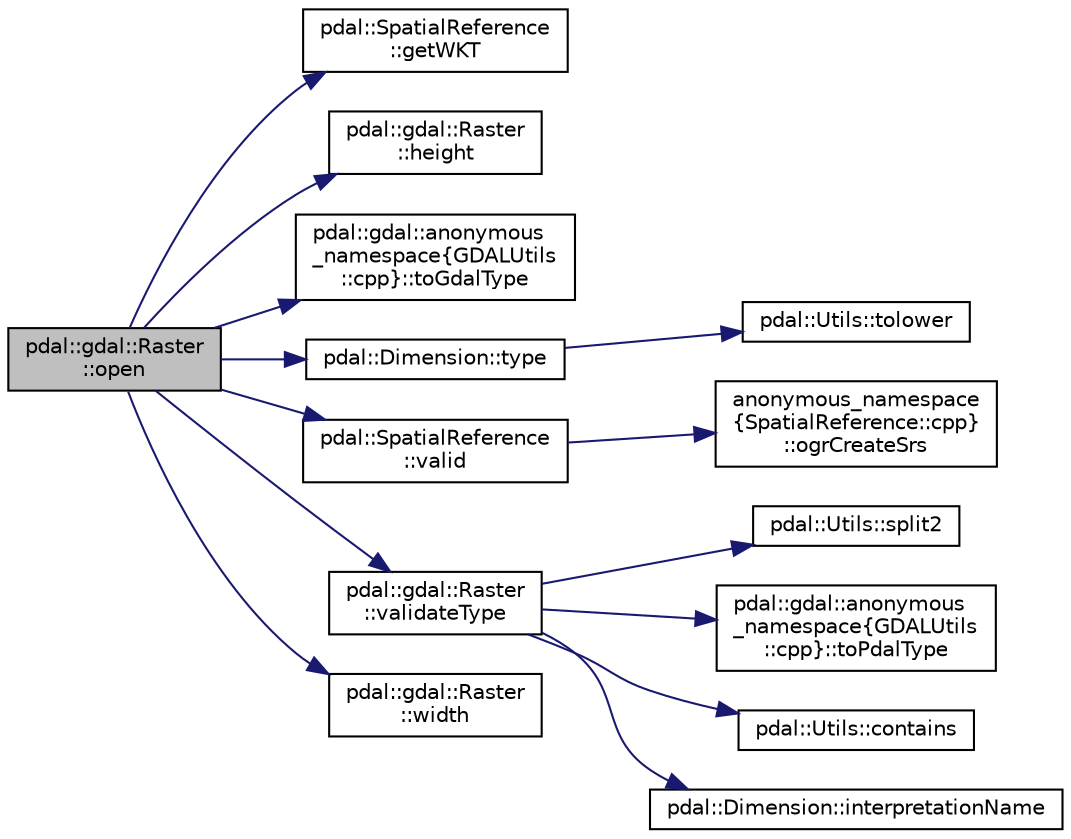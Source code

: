 digraph "pdal::gdal::Raster::open"
{
  edge [fontname="Helvetica",fontsize="10",labelfontname="Helvetica",labelfontsize="10"];
  node [fontname="Helvetica",fontsize="10",shape=record];
  rankdir="LR";
  Node1 [label="pdal::gdal::Raster\l::open",height=0.2,width=0.4,color="black", fillcolor="grey75", style="filled", fontcolor="black"];
  Node1 -> Node2 [color="midnightblue",fontsize="10",style="solid",fontname="Helvetica"];
  Node2 [label="pdal::SpatialReference\l::getWKT",height=0.2,width=0.4,color="black", fillcolor="white", style="filled",URL="$classpdal_1_1SpatialReference.html#ad6242348b0fecc9662bec718d056ef39"];
  Node1 -> Node3 [color="midnightblue",fontsize="10",style="solid",fontname="Helvetica"];
  Node3 [label="pdal::gdal::Raster\l::height",height=0.2,width=0.4,color="black", fillcolor="white", style="filled",URL="$classpdal_1_1gdal_1_1Raster.html#a380c3c3540008261b479a9501b9eceb2"];
  Node1 -> Node4 [color="midnightblue",fontsize="10",style="solid",fontname="Helvetica"];
  Node4 [label="pdal::gdal::anonymous\l_namespace\{GDALUtils\l::cpp\}::toGdalType",height=0.2,width=0.4,color="black", fillcolor="white", style="filled",URL="$namespacepdal_1_1gdal_1_1anonymous__namespace_02GDALUtils_8cpp_03.html#a8cdcc7f7ee733f15b647b61a28b7f6b9"];
  Node1 -> Node5 [color="midnightblue",fontsize="10",style="solid",fontname="Helvetica"];
  Node5 [label="pdal::Dimension::type",height=0.2,width=0.4,color="black", fillcolor="white", style="filled",URL="$namespacepdal_1_1Dimension.html#a880d689fed54aa3ded6f88c9e058c5d2"];
  Node5 -> Node6 [color="midnightblue",fontsize="10",style="solid",fontname="Helvetica"];
  Node6 [label="pdal::Utils::tolower",height=0.2,width=0.4,color="black", fillcolor="white", style="filled",URL="$namespacepdal_1_1Utils.html#a5268937cf695835e55392f752dc02cb2"];
  Node1 -> Node7 [color="midnightblue",fontsize="10",style="solid",fontname="Helvetica"];
  Node7 [label="pdal::SpatialReference\l::valid",height=0.2,width=0.4,color="black", fillcolor="white", style="filled",URL="$classpdal_1_1SpatialReference.html#a71ef1ab930b1ac47e85f6b0d09d1f06b"];
  Node7 -> Node8 [color="midnightblue",fontsize="10",style="solid",fontname="Helvetica"];
  Node8 [label="anonymous_namespace\l\{SpatialReference::cpp\}\l::ogrCreateSrs",height=0.2,width=0.4,color="black", fillcolor="white", style="filled",URL="$namespaceanonymous__namespace_02SpatialReference_8cpp_03.html#a7ce6a6a24c679904f24950377a0bb8bb"];
  Node1 -> Node9 [color="midnightblue",fontsize="10",style="solid",fontname="Helvetica"];
  Node9 [label="pdal::gdal::Raster\l::validateType",height=0.2,width=0.4,color="black", fillcolor="white", style="filled",URL="$classpdal_1_1gdal_1_1Raster.html#a3c44ae96630bca94295207449925f348"];
  Node9 -> Node10 [color="midnightblue",fontsize="10",style="solid",fontname="Helvetica"];
  Node10 [label="pdal::Utils::split2",height=0.2,width=0.4,color="black", fillcolor="white", style="filled",URL="$namespacepdal_1_1Utils.html#a6ae33c6d7b4eb4bcae6ec17fb8cc04fc"];
  Node9 -> Node11 [color="midnightblue",fontsize="10",style="solid",fontname="Helvetica"];
  Node11 [label="pdal::gdal::anonymous\l_namespace\{GDALUtils\l::cpp\}::toPdalType",height=0.2,width=0.4,color="black", fillcolor="white", style="filled",URL="$namespacepdal_1_1gdal_1_1anonymous__namespace_02GDALUtils_8cpp_03.html#a5cd4d24a0e9cb19eb9dda7d3c3278a3d"];
  Node9 -> Node12 [color="midnightblue",fontsize="10",style="solid",fontname="Helvetica"];
  Node12 [label="pdal::Utils::contains",height=0.2,width=0.4,color="black", fillcolor="white", style="filled",URL="$namespacepdal_1_1Utils.html#a3e140e4c0c21d020c56c0b8d58b8cb5b"];
  Node9 -> Node13 [color="midnightblue",fontsize="10",style="solid",fontname="Helvetica"];
  Node13 [label="pdal::Dimension::interpretationName",height=0.2,width=0.4,color="black", fillcolor="white", style="filled",URL="$namespacepdal_1_1Dimension.html#acc41232ae1e707d6c928ffb9a56592d3"];
  Node1 -> Node14 [color="midnightblue",fontsize="10",style="solid",fontname="Helvetica"];
  Node14 [label="pdal::gdal::Raster\l::width",height=0.2,width=0.4,color="black", fillcolor="white", style="filled",URL="$classpdal_1_1gdal_1_1Raster.html#a116d2138eba3ef9eb1fa6187b9d3be50"];
}
